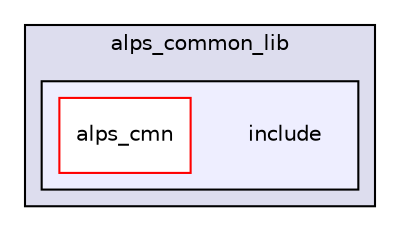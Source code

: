 digraph "alps_common_lib/include" {
  compound=true
  node [ fontsize="10", fontname="Helvetica"];
  edge [ labelfontsize="10", labelfontname="Helvetica"];
  subgraph clusterdir_fcd1ba41f8679fcc7bf76d667eaa0e17 {
    graph [ bgcolor="#ddddee", pencolor="black", label="alps_common_lib" fontname="Helvetica", fontsize="10", URL="dir_fcd1ba41f8679fcc7bf76d667eaa0e17.html"]
  subgraph clusterdir_ce1e71e2103ac83e6d6cc720a9feeeb7 {
    graph [ bgcolor="#eeeeff", pencolor="black", label="" URL="dir_ce1e71e2103ac83e6d6cc720a9feeeb7.html"];
    dir_ce1e71e2103ac83e6d6cc720a9feeeb7 [shape=plaintext label="include"];
  dir_cc648f72f51f156e42f9863c0e5bf5fb [shape=box label="alps_cmn" fillcolor="white" style="filled" color="red" URL="dir_cc648f72f51f156e42f9863c0e5bf5fb.html"];
  }
  }
}

